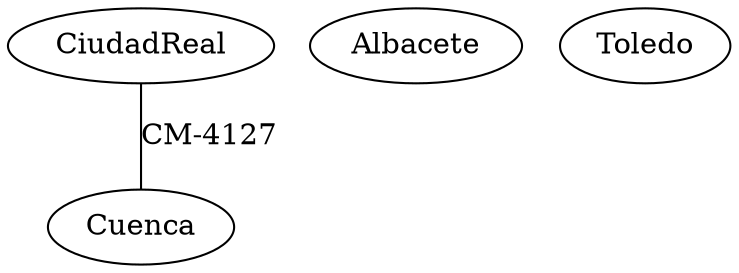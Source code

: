 strict graph G {
  1 [ label="Cuenca" ];
  2 [ label="CiudadReal" ];
  3 [ label="Albacete" ];
  4 [ label="Toledo" ];
  2 -- 1 [ style="solid" label="CM-4127" ];
}
